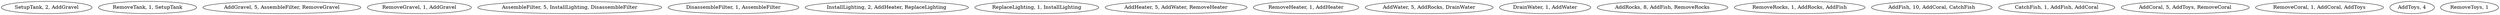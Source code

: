 digraph myGraph{
"SetupTank, 2, AddGravel"
"RemoveTank, 1, SetupTank"
"AddGravel, 5, AssembleFilter, RemoveGravel"
"RemoveGravel, 1, AddGravel"
"AssembleFilter, 5, InstallLighting, DisassembleFilter"
"DisassembleFilter, 1, AssembleFilter"
"InstallLighting, 2, AddHeater, ReplaceLighting"
"ReplaceLighting, 1, InstallLighting"
"AddHeater, 5, AddWater, RemoveHeater"
"RemoveHeater, 1, AddHeater"
"AddWater, 5, AddRocks, DrainWater"
"DrainWater, 1, AddWater"
"AddRocks, 8, AddFish, RemoveRocks"
"RemoveRocks, 1, AddRocks, AddFish"
"AddFish, 10, AddCoral, CatchFish"
"CatchFish, 1, AddFish, AddCoral"
"AddCoral, 5, AddToys, RemoveCoral"
"RemoveCoral, 1, AddCoral, AddToys"
"AddToys, 4"
"RemoveToys, 1"
}
